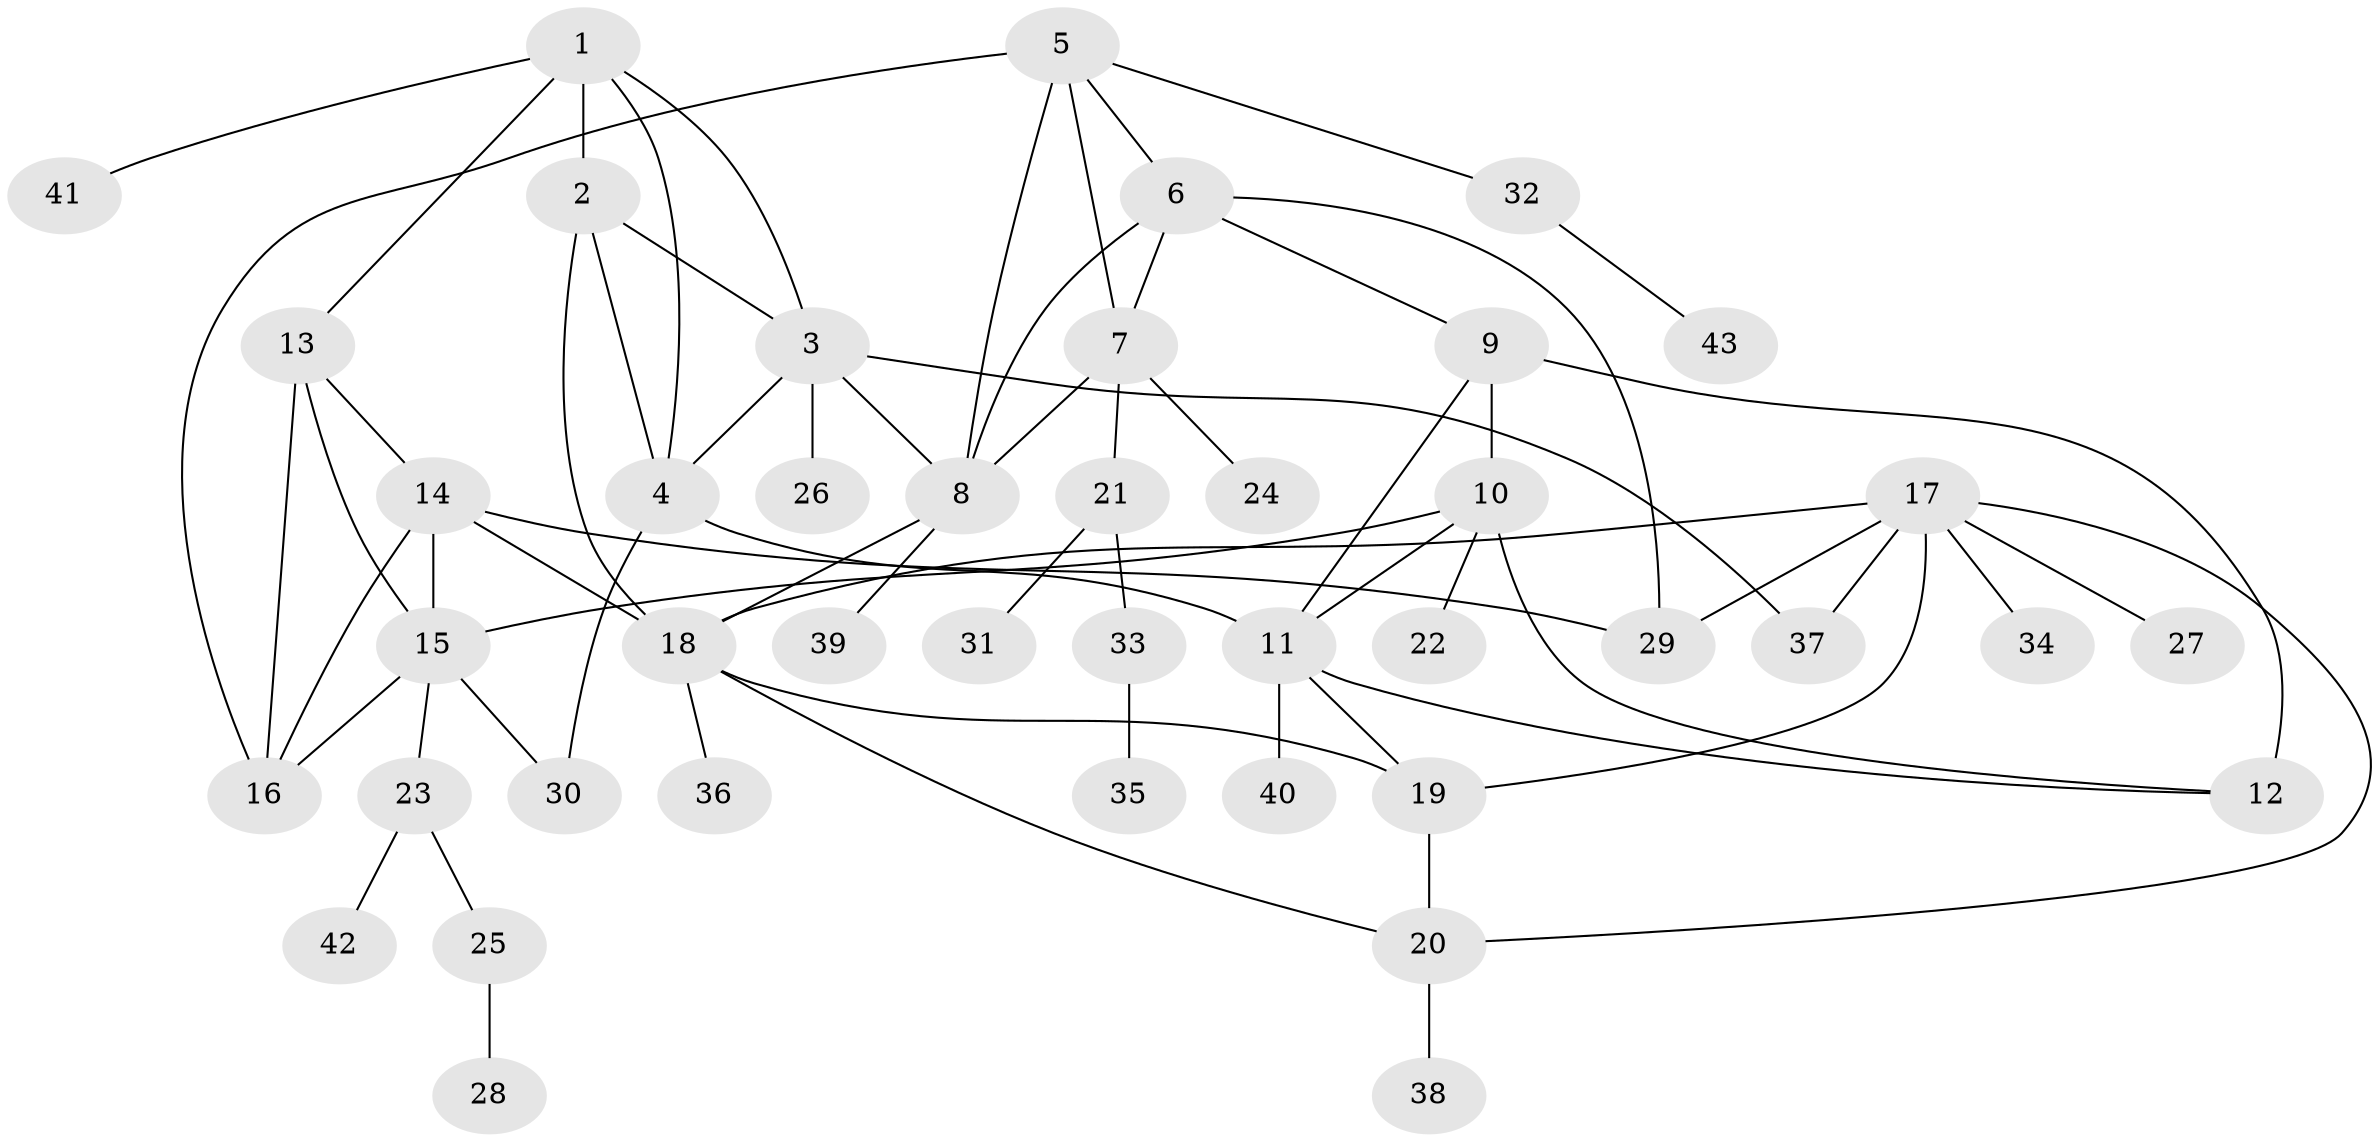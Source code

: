 // original degree distribution, {6: 0.09302325581395349, 5: 0.03488372093023256, 9: 0.03488372093023256, 7: 0.023255813953488372, 4: 0.023255813953488372, 8: 0.03488372093023256, 1: 0.5813953488372093, 3: 0.046511627906976744, 2: 0.12790697674418605}
// Generated by graph-tools (version 1.1) at 2025/37/03/09/25 02:37:20]
// undirected, 43 vertices, 67 edges
graph export_dot {
graph [start="1"]
  node [color=gray90,style=filled];
  1;
  2;
  3;
  4;
  5;
  6;
  7;
  8;
  9;
  10;
  11;
  12;
  13;
  14;
  15;
  16;
  17;
  18;
  19;
  20;
  21;
  22;
  23;
  24;
  25;
  26;
  27;
  28;
  29;
  30;
  31;
  32;
  33;
  34;
  35;
  36;
  37;
  38;
  39;
  40;
  41;
  42;
  43;
  1 -- 2 [weight=1.0];
  1 -- 3 [weight=1.0];
  1 -- 4 [weight=1.0];
  1 -- 13 [weight=1.0];
  1 -- 41 [weight=1.0];
  2 -- 3 [weight=1.0];
  2 -- 4 [weight=1.0];
  2 -- 18 [weight=1.0];
  3 -- 4 [weight=1.0];
  3 -- 8 [weight=1.0];
  3 -- 26 [weight=3.0];
  3 -- 37 [weight=1.0];
  4 -- 11 [weight=1.0];
  4 -- 30 [weight=2.0];
  5 -- 6 [weight=1.0];
  5 -- 7 [weight=1.0];
  5 -- 8 [weight=1.0];
  5 -- 16 [weight=1.0];
  5 -- 32 [weight=1.0];
  6 -- 7 [weight=1.0];
  6 -- 8 [weight=1.0];
  6 -- 9 [weight=1.0];
  6 -- 29 [weight=1.0];
  7 -- 8 [weight=1.0];
  7 -- 21 [weight=4.0];
  7 -- 24 [weight=1.0];
  8 -- 18 [weight=1.0];
  8 -- 39 [weight=1.0];
  9 -- 10 [weight=1.0];
  9 -- 11 [weight=1.0];
  9 -- 12 [weight=3.0];
  10 -- 11 [weight=1.0];
  10 -- 12 [weight=1.0];
  10 -- 15 [weight=1.0];
  10 -- 22 [weight=3.0];
  11 -- 12 [weight=1.0];
  11 -- 19 [weight=1.0];
  11 -- 40 [weight=3.0];
  13 -- 14 [weight=1.0];
  13 -- 15 [weight=1.0];
  13 -- 16 [weight=1.0];
  14 -- 15 [weight=1.0];
  14 -- 16 [weight=1.0];
  14 -- 18 [weight=1.0];
  14 -- 29 [weight=1.0];
  15 -- 16 [weight=2.0];
  15 -- 23 [weight=1.0];
  15 -- 30 [weight=1.0];
  17 -- 18 [weight=1.0];
  17 -- 19 [weight=1.0];
  17 -- 20 [weight=1.0];
  17 -- 27 [weight=1.0];
  17 -- 29 [weight=1.0];
  17 -- 34 [weight=1.0];
  17 -- 37 [weight=1.0];
  18 -- 19 [weight=1.0];
  18 -- 20 [weight=1.0];
  18 -- 36 [weight=1.0];
  19 -- 20 [weight=1.0];
  20 -- 38 [weight=2.0];
  21 -- 31 [weight=1.0];
  21 -- 33 [weight=1.0];
  23 -- 25 [weight=1.0];
  23 -- 42 [weight=1.0];
  25 -- 28 [weight=1.0];
  32 -- 43 [weight=1.0];
  33 -- 35 [weight=1.0];
}
